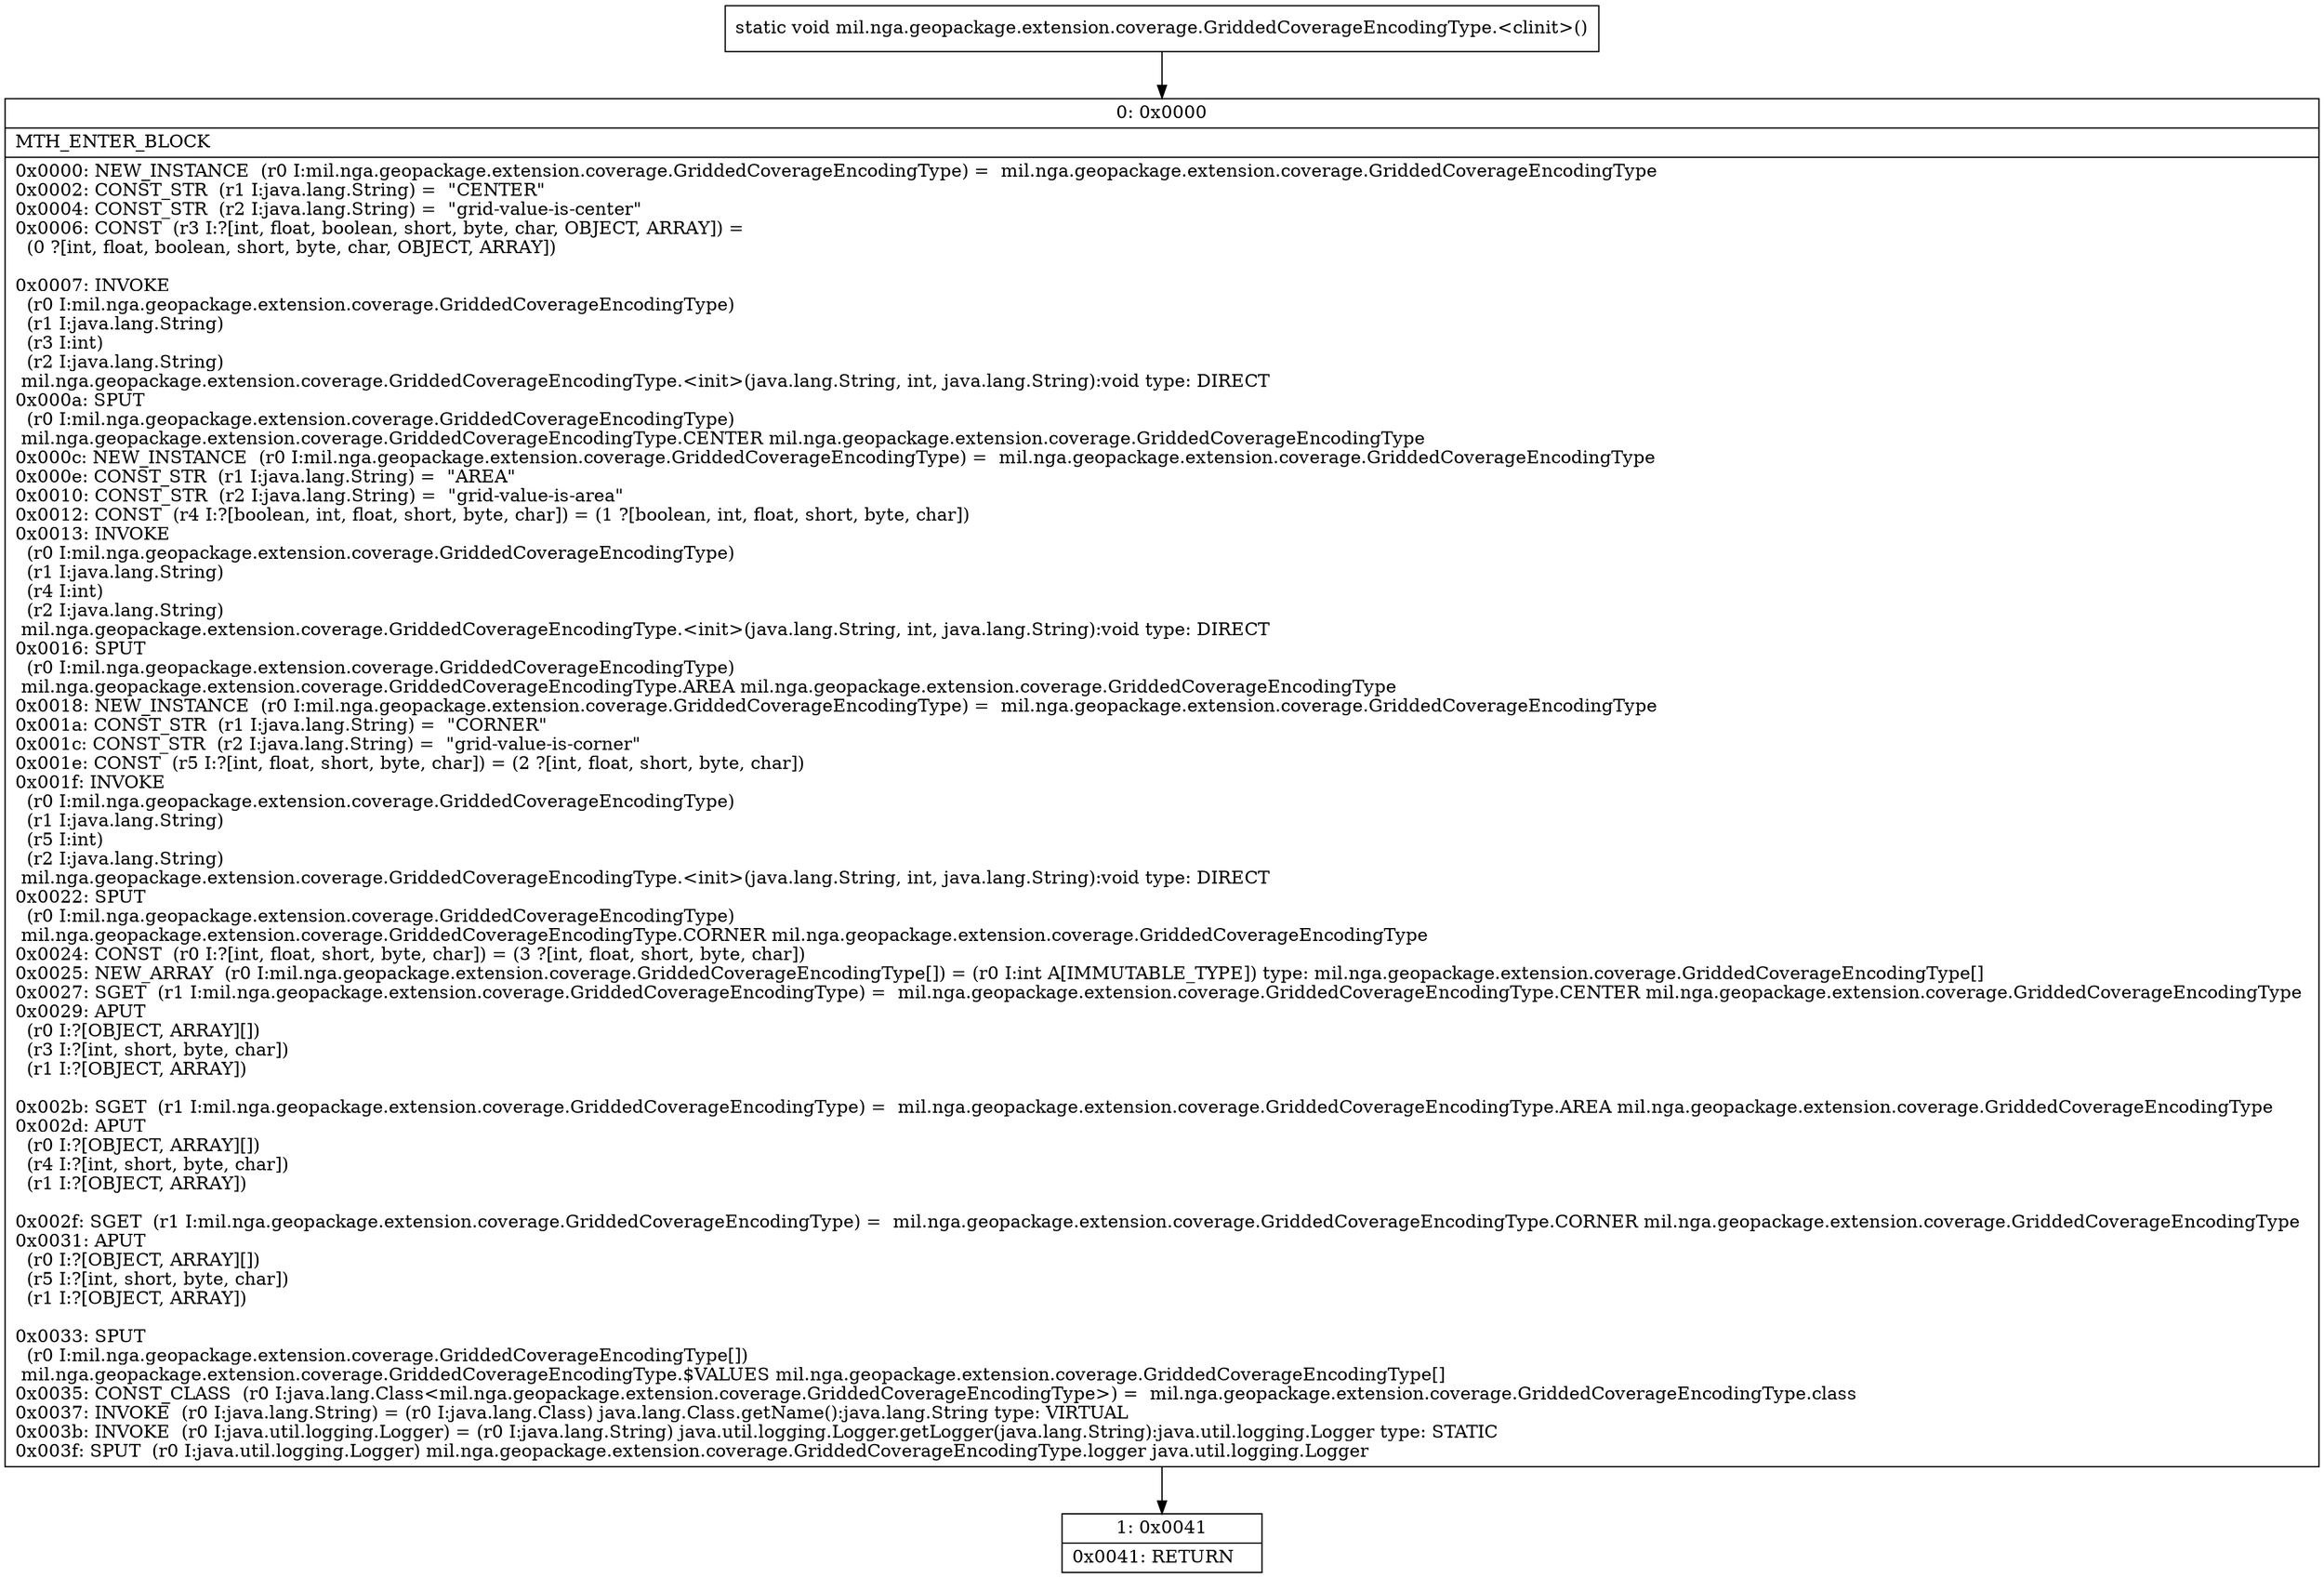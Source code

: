digraph "CFG formil.nga.geopackage.extension.coverage.GriddedCoverageEncodingType.\<clinit\>()V" {
Node_0 [shape=record,label="{0\:\ 0x0000|MTH_ENTER_BLOCK\l|0x0000: NEW_INSTANCE  (r0 I:mil.nga.geopackage.extension.coverage.GriddedCoverageEncodingType) =  mil.nga.geopackage.extension.coverage.GriddedCoverageEncodingType \l0x0002: CONST_STR  (r1 I:java.lang.String) =  \"CENTER\" \l0x0004: CONST_STR  (r2 I:java.lang.String) =  \"grid\-value\-is\-center\" \l0x0006: CONST  (r3 I:?[int, float, boolean, short, byte, char, OBJECT, ARRAY]) = \l  (0 ?[int, float, boolean, short, byte, char, OBJECT, ARRAY])\l \l0x0007: INVOKE  \l  (r0 I:mil.nga.geopackage.extension.coverage.GriddedCoverageEncodingType)\l  (r1 I:java.lang.String)\l  (r3 I:int)\l  (r2 I:java.lang.String)\l mil.nga.geopackage.extension.coverage.GriddedCoverageEncodingType.\<init\>(java.lang.String, int, java.lang.String):void type: DIRECT \l0x000a: SPUT  \l  (r0 I:mil.nga.geopackage.extension.coverage.GriddedCoverageEncodingType)\l mil.nga.geopackage.extension.coverage.GriddedCoverageEncodingType.CENTER mil.nga.geopackage.extension.coverage.GriddedCoverageEncodingType \l0x000c: NEW_INSTANCE  (r0 I:mil.nga.geopackage.extension.coverage.GriddedCoverageEncodingType) =  mil.nga.geopackage.extension.coverage.GriddedCoverageEncodingType \l0x000e: CONST_STR  (r1 I:java.lang.String) =  \"AREA\" \l0x0010: CONST_STR  (r2 I:java.lang.String) =  \"grid\-value\-is\-area\" \l0x0012: CONST  (r4 I:?[boolean, int, float, short, byte, char]) = (1 ?[boolean, int, float, short, byte, char]) \l0x0013: INVOKE  \l  (r0 I:mil.nga.geopackage.extension.coverage.GriddedCoverageEncodingType)\l  (r1 I:java.lang.String)\l  (r4 I:int)\l  (r2 I:java.lang.String)\l mil.nga.geopackage.extension.coverage.GriddedCoverageEncodingType.\<init\>(java.lang.String, int, java.lang.String):void type: DIRECT \l0x0016: SPUT  \l  (r0 I:mil.nga.geopackage.extension.coverage.GriddedCoverageEncodingType)\l mil.nga.geopackage.extension.coverage.GriddedCoverageEncodingType.AREA mil.nga.geopackage.extension.coverage.GriddedCoverageEncodingType \l0x0018: NEW_INSTANCE  (r0 I:mil.nga.geopackage.extension.coverage.GriddedCoverageEncodingType) =  mil.nga.geopackage.extension.coverage.GriddedCoverageEncodingType \l0x001a: CONST_STR  (r1 I:java.lang.String) =  \"CORNER\" \l0x001c: CONST_STR  (r2 I:java.lang.String) =  \"grid\-value\-is\-corner\" \l0x001e: CONST  (r5 I:?[int, float, short, byte, char]) = (2 ?[int, float, short, byte, char]) \l0x001f: INVOKE  \l  (r0 I:mil.nga.geopackage.extension.coverage.GriddedCoverageEncodingType)\l  (r1 I:java.lang.String)\l  (r5 I:int)\l  (r2 I:java.lang.String)\l mil.nga.geopackage.extension.coverage.GriddedCoverageEncodingType.\<init\>(java.lang.String, int, java.lang.String):void type: DIRECT \l0x0022: SPUT  \l  (r0 I:mil.nga.geopackage.extension.coverage.GriddedCoverageEncodingType)\l mil.nga.geopackage.extension.coverage.GriddedCoverageEncodingType.CORNER mil.nga.geopackage.extension.coverage.GriddedCoverageEncodingType \l0x0024: CONST  (r0 I:?[int, float, short, byte, char]) = (3 ?[int, float, short, byte, char]) \l0x0025: NEW_ARRAY  (r0 I:mil.nga.geopackage.extension.coverage.GriddedCoverageEncodingType[]) = (r0 I:int A[IMMUTABLE_TYPE]) type: mil.nga.geopackage.extension.coverage.GriddedCoverageEncodingType[] \l0x0027: SGET  (r1 I:mil.nga.geopackage.extension.coverage.GriddedCoverageEncodingType) =  mil.nga.geopackage.extension.coverage.GriddedCoverageEncodingType.CENTER mil.nga.geopackage.extension.coverage.GriddedCoverageEncodingType \l0x0029: APUT  \l  (r0 I:?[OBJECT, ARRAY][])\l  (r3 I:?[int, short, byte, char])\l  (r1 I:?[OBJECT, ARRAY])\l \l0x002b: SGET  (r1 I:mil.nga.geopackage.extension.coverage.GriddedCoverageEncodingType) =  mil.nga.geopackage.extension.coverage.GriddedCoverageEncodingType.AREA mil.nga.geopackage.extension.coverage.GriddedCoverageEncodingType \l0x002d: APUT  \l  (r0 I:?[OBJECT, ARRAY][])\l  (r4 I:?[int, short, byte, char])\l  (r1 I:?[OBJECT, ARRAY])\l \l0x002f: SGET  (r1 I:mil.nga.geopackage.extension.coverage.GriddedCoverageEncodingType) =  mil.nga.geopackage.extension.coverage.GriddedCoverageEncodingType.CORNER mil.nga.geopackage.extension.coverage.GriddedCoverageEncodingType \l0x0031: APUT  \l  (r0 I:?[OBJECT, ARRAY][])\l  (r5 I:?[int, short, byte, char])\l  (r1 I:?[OBJECT, ARRAY])\l \l0x0033: SPUT  \l  (r0 I:mil.nga.geopackage.extension.coverage.GriddedCoverageEncodingType[])\l mil.nga.geopackage.extension.coverage.GriddedCoverageEncodingType.$VALUES mil.nga.geopackage.extension.coverage.GriddedCoverageEncodingType[] \l0x0035: CONST_CLASS  (r0 I:java.lang.Class\<mil.nga.geopackage.extension.coverage.GriddedCoverageEncodingType\>) =  mil.nga.geopackage.extension.coverage.GriddedCoverageEncodingType.class \l0x0037: INVOKE  (r0 I:java.lang.String) = (r0 I:java.lang.Class) java.lang.Class.getName():java.lang.String type: VIRTUAL \l0x003b: INVOKE  (r0 I:java.util.logging.Logger) = (r0 I:java.lang.String) java.util.logging.Logger.getLogger(java.lang.String):java.util.logging.Logger type: STATIC \l0x003f: SPUT  (r0 I:java.util.logging.Logger) mil.nga.geopackage.extension.coverage.GriddedCoverageEncodingType.logger java.util.logging.Logger \l}"];
Node_1 [shape=record,label="{1\:\ 0x0041|0x0041: RETURN   \l}"];
MethodNode[shape=record,label="{static void mil.nga.geopackage.extension.coverage.GriddedCoverageEncodingType.\<clinit\>() }"];
MethodNode -> Node_0;
Node_0 -> Node_1;
}

